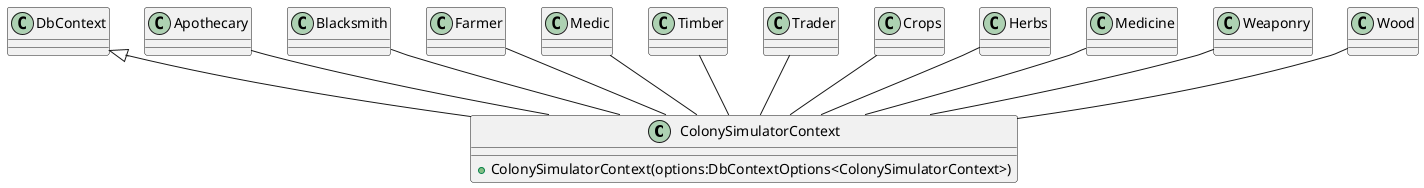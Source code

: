 @startuml
class ColonySimulatorContext {
    + ColonySimulatorContext(options:DbContextOptions<ColonySimulatorContext>)
}

DbContext <|-- ColonySimulatorContext
Apothecary -- ColonySimulatorContext
Blacksmith -- ColonySimulatorContext
Farmer -- ColonySimulatorContext
Medic -- ColonySimulatorContext
Timber -- ColonySimulatorContext
Trader -- ColonySimulatorContext
Crops -- ColonySimulatorContext
Herbs -- ColonySimulatorContext
Medicine -- ColonySimulatorContext
Weaponry -- ColonySimulatorContext
Wood -- ColonySimulatorContext
@enduml
